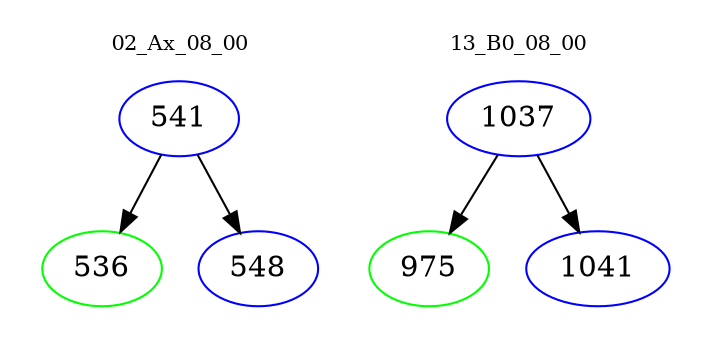 digraph{
subgraph cluster_0 {
color = white
label = "02_Ax_08_00";
fontsize=10;
T0_541 [label="541", color="blue"]
T0_541 -> T0_536 [color="black"]
T0_536 [label="536", color="green"]
T0_541 -> T0_548 [color="black"]
T0_548 [label="548", color="blue"]
}
subgraph cluster_1 {
color = white
label = "13_B0_08_00";
fontsize=10;
T1_1037 [label="1037", color="blue"]
T1_1037 -> T1_975 [color="black"]
T1_975 [label="975", color="green"]
T1_1037 -> T1_1041 [color="black"]
T1_1041 [label="1041", color="blue"]
}
}
